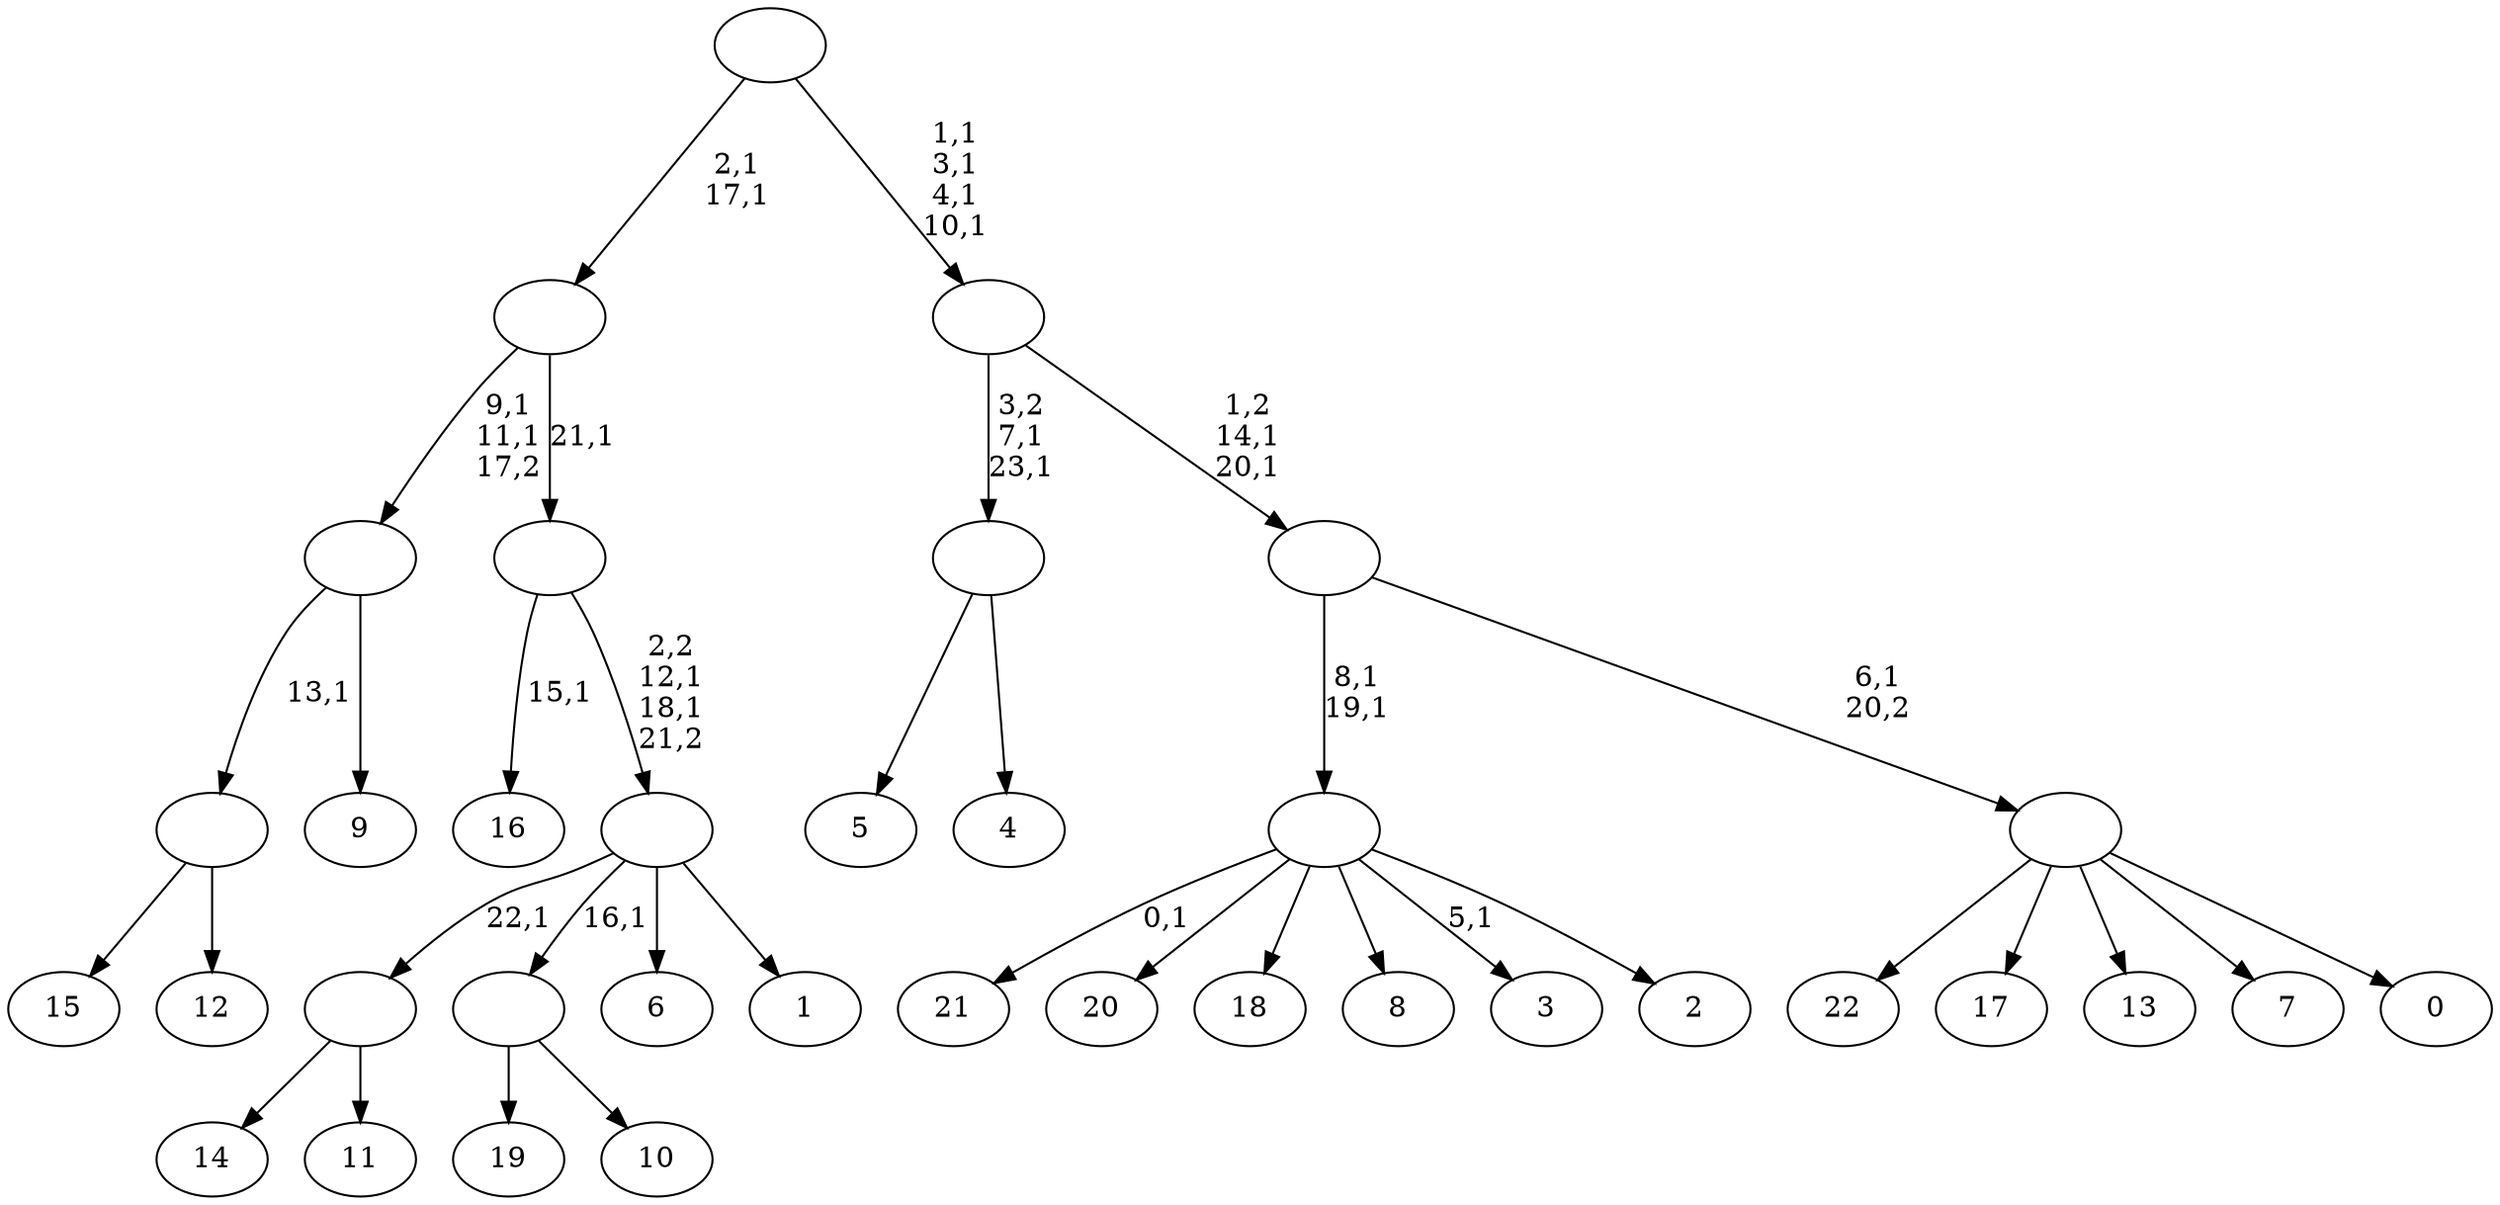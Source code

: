 digraph T {
	47 [label="22"]
	46 [label="21"]
	44 [label="20"]
	43 [label="19"]
	42 [label="18"]
	41 [label="17"]
	40 [label="16"]
	38 [label="15"]
	37 [label="14"]
	36 [label="13"]
	35 [label="12"]
	34 [label=""]
	33 [label="11"]
	32 [label=""]
	31 [label="10"]
	30 [label=""]
	29 [label="9"]
	28 [label=""]
	26 [label="8"]
	25 [label="7"]
	24 [label="6"]
	23 [label="5"]
	22 [label="4"]
	21 [label=""]
	19 [label="3"]
	17 [label="2"]
	16 [label=""]
	14 [label="1"]
	13 [label=""]
	11 [label=""]
	10 [label=""]
	8 [label="0"]
	7 [label=""]
	6 [label=""]
	4 [label=""]
	0 [label=""]
	34 -> 38 [label=""]
	34 -> 35 [label=""]
	32 -> 37 [label=""]
	32 -> 33 [label=""]
	30 -> 43 [label=""]
	30 -> 31 [label=""]
	28 -> 34 [label="13,1"]
	28 -> 29 [label=""]
	21 -> 23 [label=""]
	21 -> 22 [label=""]
	16 -> 19 [label="5,1"]
	16 -> 46 [label="0,1"]
	16 -> 44 [label=""]
	16 -> 42 [label=""]
	16 -> 26 [label=""]
	16 -> 17 [label=""]
	13 -> 32 [label="22,1"]
	13 -> 30 [label="16,1"]
	13 -> 24 [label=""]
	13 -> 14 [label=""]
	11 -> 13 [label="2,2\n12,1\n18,1\n21,2"]
	11 -> 40 [label="15,1"]
	10 -> 28 [label="9,1\n11,1\n17,2"]
	10 -> 11 [label="21,1"]
	7 -> 47 [label=""]
	7 -> 41 [label=""]
	7 -> 36 [label=""]
	7 -> 25 [label=""]
	7 -> 8 [label=""]
	6 -> 16 [label="8,1\n19,1"]
	6 -> 7 [label="6,1\n20,2"]
	4 -> 6 [label="1,2\n14,1\n20,1"]
	4 -> 21 [label="3,2\n7,1\n23,1"]
	0 -> 4 [label="1,1\n3,1\n4,1\n10,1"]
	0 -> 10 [label="2,1\n17,1"]
}
